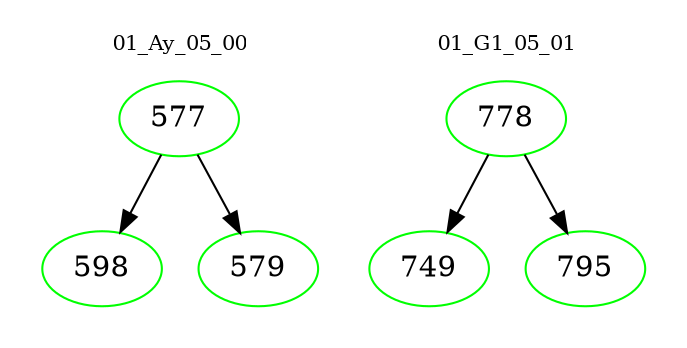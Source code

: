 digraph{
subgraph cluster_0 {
color = white
label = "01_Ay_05_00";
fontsize=10;
T0_577 [label="577", color="green"]
T0_577 -> T0_598 [color="black"]
T0_598 [label="598", color="green"]
T0_577 -> T0_579 [color="black"]
T0_579 [label="579", color="green"]
}
subgraph cluster_1 {
color = white
label = "01_G1_05_01";
fontsize=10;
T1_778 [label="778", color="green"]
T1_778 -> T1_749 [color="black"]
T1_749 [label="749", color="green"]
T1_778 -> T1_795 [color="black"]
T1_795 [label="795", color="green"]
}
}
